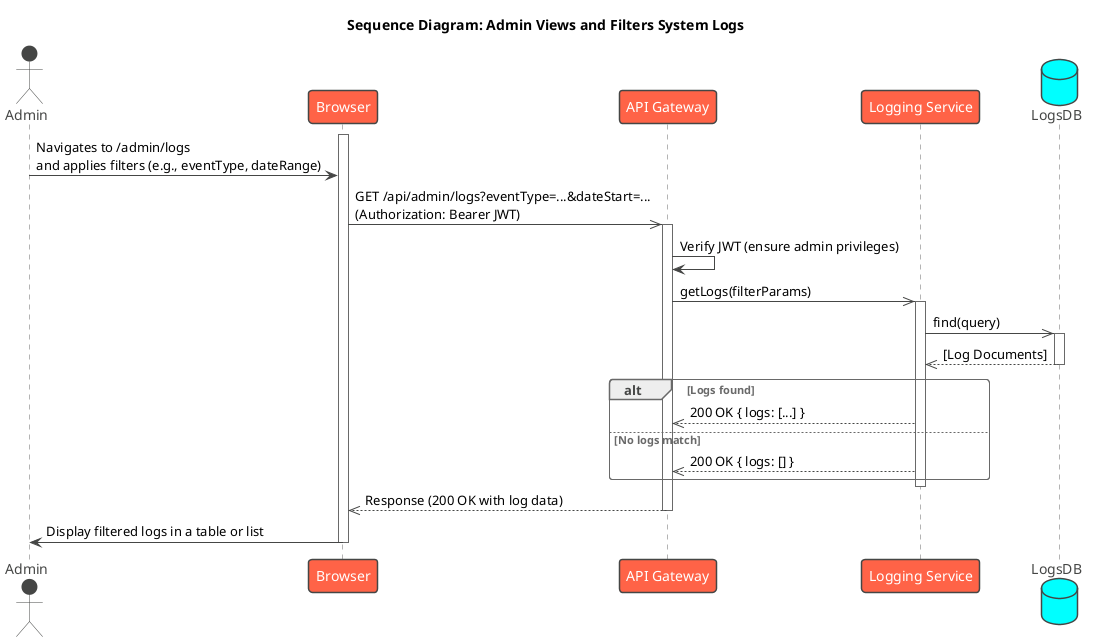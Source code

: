 @startuml
!theme vibrant

title Sequence Diagram: Admin Views and Filters System Logs

actor Admin
participant Browser
participant "API Gateway" as Gateway
participant "Logging Service" as LoggingService
database "LogsDB"

activate Browser
Admin -> Browser : Navigates to /admin/logs\nand applies filters (e.g., eventType, dateRange)

Browser ->> Gateway : GET /api/admin/logs?eventType=...&dateStart=...\n(Authorization: Bearer JWT)
activate Gateway

Gateway -> Gateway : Verify JWT (ensure admin privileges)
Gateway ->> LoggingService : getLogs(filterParams)
activate LoggingService

LoggingService ->> LogsDB : find(query)
activate LogsDB
LogsDB -->> LoggingService : [Log Documents]
deactivate LogsDB

alt Logs found
    LoggingService -->> Gateway : 200 OK { logs: [...] }
else No logs match
    LoggingService -->> Gateway : 200 OK { logs: [] }
end

deactivate LoggingService
Gateway -->> Browser : Response (200 OK with log data)
deactivate Gateway

Browser -> Admin : Display filtered logs in a table or list
deactivate Browser

@enduml
